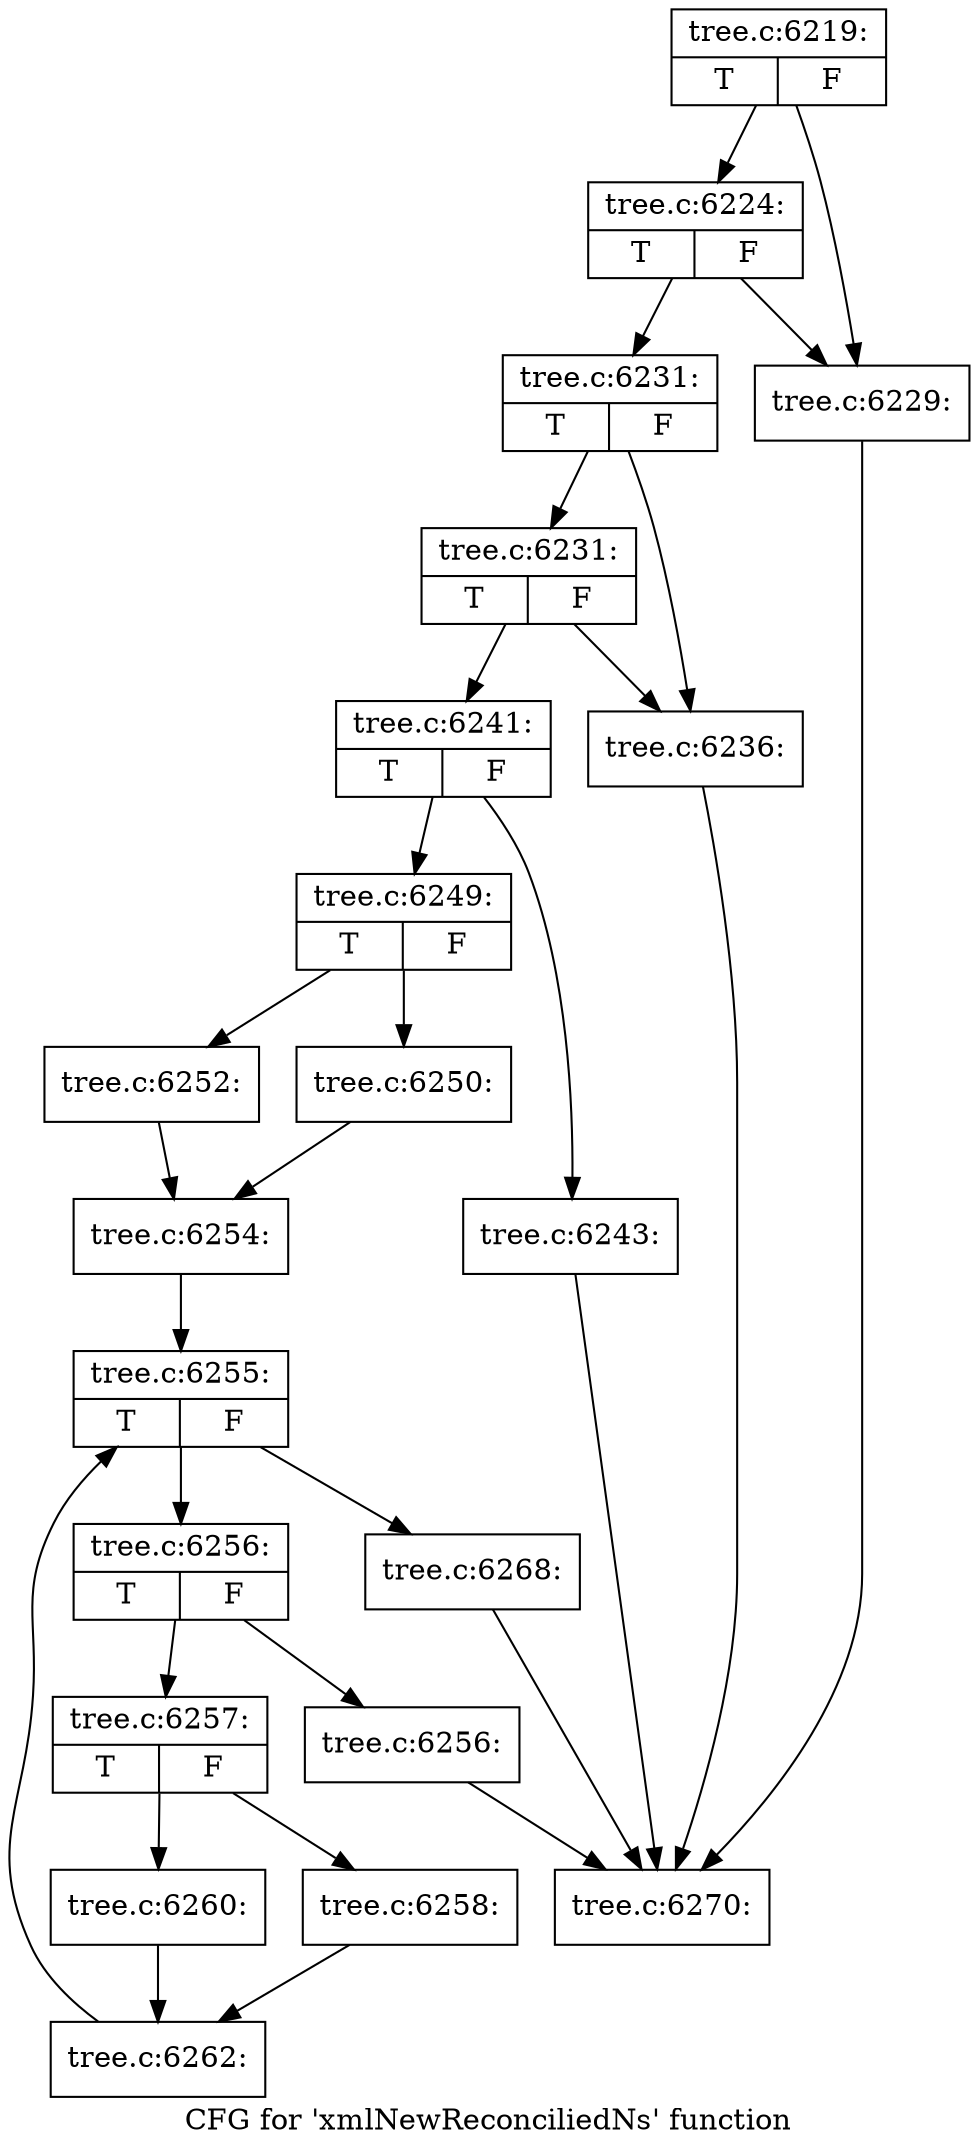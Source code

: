 digraph "CFG for 'xmlNewReconciliedNs' function" {
	label="CFG for 'xmlNewReconciliedNs' function";

	Node0x4843120 [shape=record,label="{tree.c:6219:|{<s0>T|<s1>F}}"];
	Node0x4843120 -> Node0x4849cc0;
	Node0x4843120 -> Node0x4849d60;
	Node0x4849d60 [shape=record,label="{tree.c:6224:|{<s0>T|<s1>F}}"];
	Node0x4849d60 -> Node0x4849cc0;
	Node0x4849d60 -> Node0x4849d10;
	Node0x4849cc0 [shape=record,label="{tree.c:6229:}"];
	Node0x4849cc0 -> Node0x48488b0;
	Node0x4849d10 [shape=record,label="{tree.c:6231:|{<s0>T|<s1>F}}"];
	Node0x4849d10 -> Node0x484a620;
	Node0x4849d10 -> Node0x484a6c0;
	Node0x484a6c0 [shape=record,label="{tree.c:6231:|{<s0>T|<s1>F}}"];
	Node0x484a6c0 -> Node0x484a620;
	Node0x484a6c0 -> Node0x484a670;
	Node0x484a620 [shape=record,label="{tree.c:6236:}"];
	Node0x484a620 -> Node0x48488b0;
	Node0x484a670 [shape=record,label="{tree.c:6241:|{<s0>T|<s1>F}}"];
	Node0x484a670 -> Node0x484b430;
	Node0x484a670 -> Node0x484b480;
	Node0x484b430 [shape=record,label="{tree.c:6243:}"];
	Node0x484b430 -> Node0x48488b0;
	Node0x484b480 [shape=record,label="{tree.c:6249:|{<s0>T|<s1>F}}"];
	Node0x484b480 -> Node0x484b970;
	Node0x484b480 -> Node0x484ba10;
	Node0x484b970 [shape=record,label="{tree.c:6250:}"];
	Node0x484b970 -> Node0x484b9c0;
	Node0x484ba10 [shape=record,label="{tree.c:6252:}"];
	Node0x484ba10 -> Node0x484b9c0;
	Node0x484b9c0 [shape=record,label="{tree.c:6254:}"];
	Node0x484b9c0 -> Node0x484ca90;
	Node0x484ca90 [shape=record,label="{tree.c:6255:|{<s0>T|<s1>F}}"];
	Node0x484ca90 -> Node0x484ce80;
	Node0x484ca90 -> Node0x484ccb0;
	Node0x484ce80 [shape=record,label="{tree.c:6256:|{<s0>T|<s1>F}}"];
	Node0x484ce80 -> Node0x484d040;
	Node0x484ce80 -> Node0x484d090;
	Node0x484d040 [shape=record,label="{tree.c:6256:}"];
	Node0x484d040 -> Node0x48488b0;
	Node0x484d090 [shape=record,label="{tree.c:6257:|{<s0>T|<s1>F}}"];
	Node0x484d090 -> Node0x484d450;
	Node0x484d090 -> Node0x484d4f0;
	Node0x484d450 [shape=record,label="{tree.c:6258:}"];
	Node0x484d450 -> Node0x484d4a0;
	Node0x484d4f0 [shape=record,label="{tree.c:6260:}"];
	Node0x484d4f0 -> Node0x484d4a0;
	Node0x484d4a0 [shape=record,label="{tree.c:6262:}"];
	Node0x484d4a0 -> Node0x484ca90;
	Node0x484ccb0 [shape=record,label="{tree.c:6268:}"];
	Node0x484ccb0 -> Node0x48488b0;
	Node0x48488b0 [shape=record,label="{tree.c:6270:}"];
}
